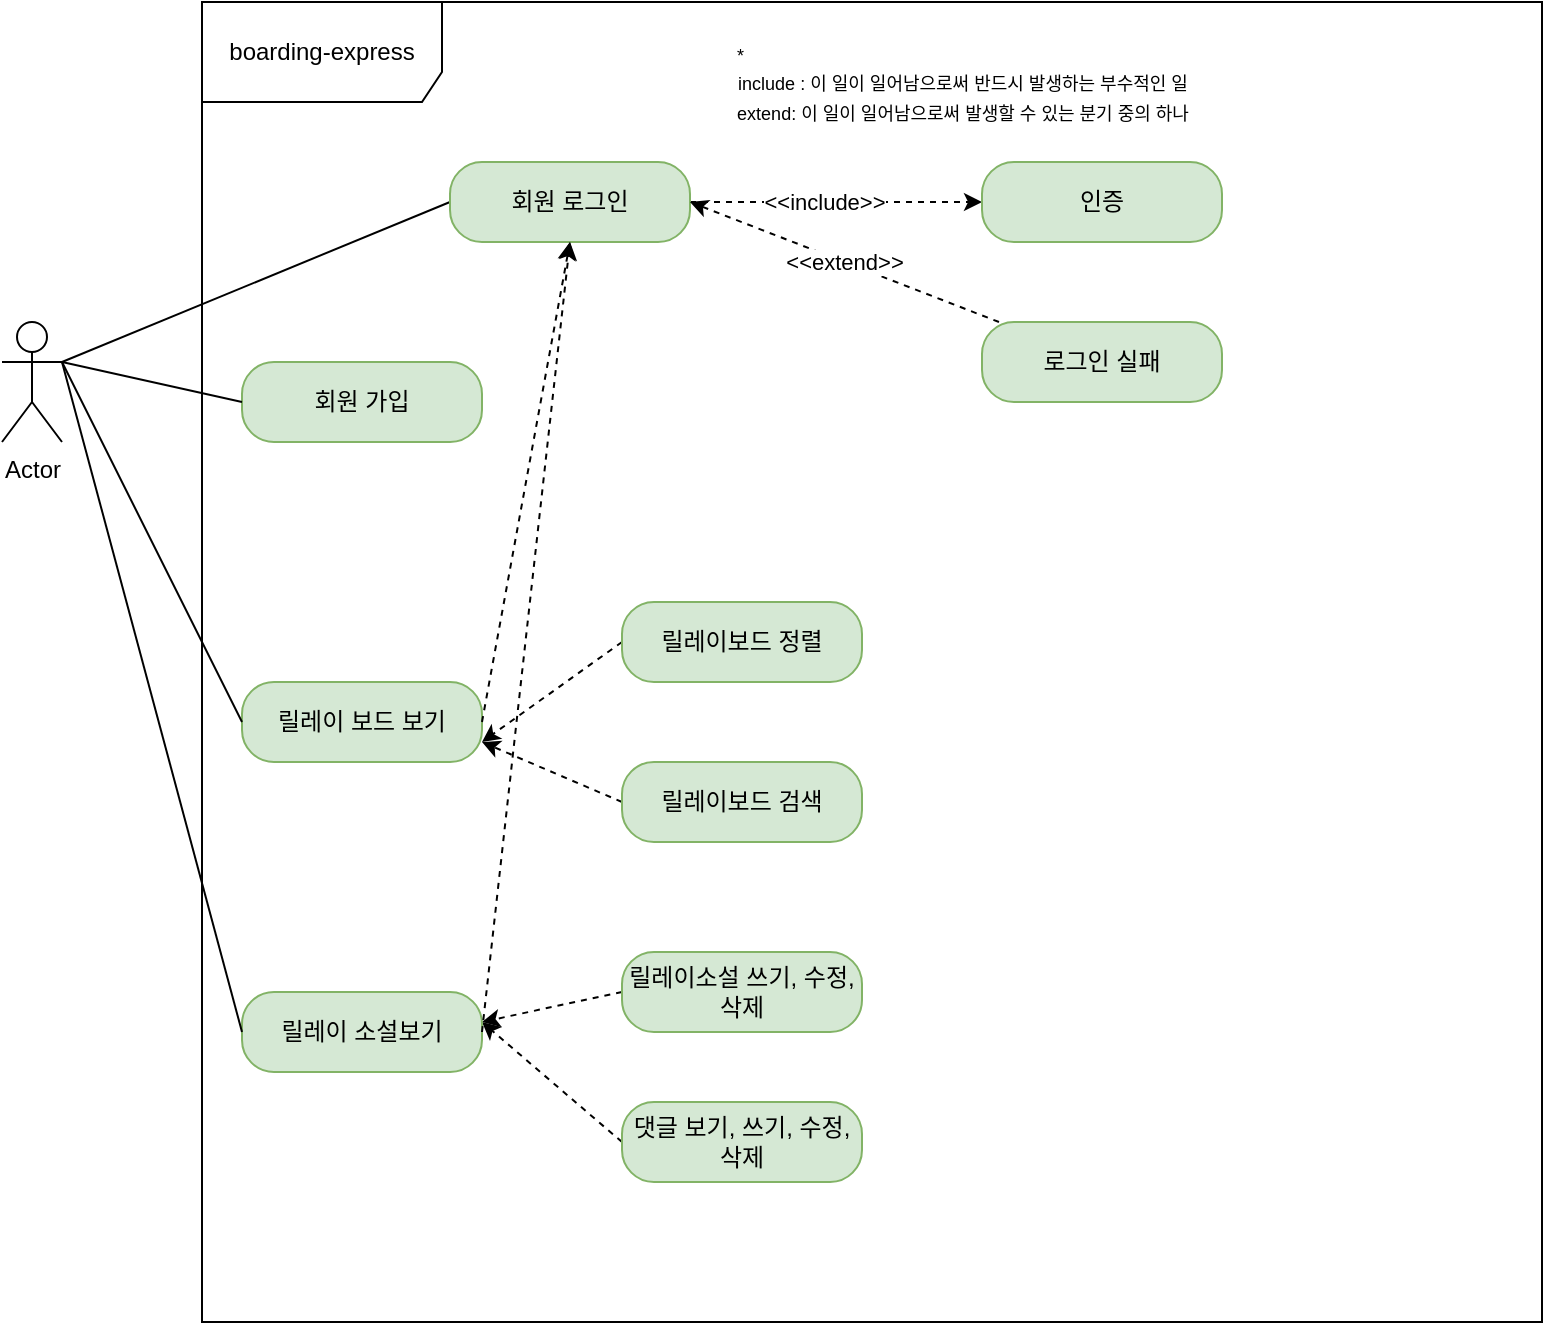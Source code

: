 <mxfile version="20.8.3" type="github">
  <diagram id="MYT1-YTAsDDfwerzHbvg" name="페이지-1">
    <mxGraphModel dx="676" dy="660" grid="1" gridSize="10" guides="1" tooltips="1" connect="1" arrows="1" fold="1" page="1" pageScale="1" pageWidth="827" pageHeight="1169" math="0" shadow="0">
      <root>
        <mxCell id="0" />
        <mxCell id="1" parent="0" />
        <mxCell id="i8UvRj9loqyy-tUFS08U-14" value="" style="rounded=0;orthogonalLoop=1;jettySize=auto;html=1;entryX=0;entryY=0.5;entryDx=0;entryDy=0;endArrow=none;endFill=0;exitX=1;exitY=0.333;exitDx=0;exitDy=0;exitPerimeter=0;" edge="1" parent="1" source="i8UvRj9loqyy-tUFS08U-1" target="i8UvRj9loqyy-tUFS08U-3">
          <mxGeometry relative="1" as="geometry" />
        </mxCell>
        <mxCell id="i8UvRj9loqyy-tUFS08U-1" value="Actor" style="shape=umlActor;verticalLabelPosition=bottom;verticalAlign=top;html=1;outlineConnect=0;" vertex="1" parent="1">
          <mxGeometry x="70" y="230" width="30" height="60" as="geometry" />
        </mxCell>
        <mxCell id="i8UvRj9loqyy-tUFS08U-2" value="boarding-express" style="shape=umlFrame;whiteSpace=wrap;html=1;width=120;height=50;" vertex="1" parent="1">
          <mxGeometry x="170" y="70" width="670" height="660" as="geometry" />
        </mxCell>
        <mxCell id="i8UvRj9loqyy-tUFS08U-17" style="edgeStyle=none;rounded=0;orthogonalLoop=1;jettySize=auto;html=1;entryX=0;entryY=0.5;entryDx=0;entryDy=0;endArrow=classic;endFill=1;dashed=1;" edge="1" parent="1" source="i8UvRj9loqyy-tUFS08U-3" target="i8UvRj9loqyy-tUFS08U-8">
          <mxGeometry relative="1" as="geometry" />
        </mxCell>
        <mxCell id="i8UvRj9loqyy-tUFS08U-18" value="&amp;lt;&amp;lt;include&amp;gt;&amp;gt;" style="edgeLabel;html=1;align=center;verticalAlign=middle;resizable=0;points=[];" vertex="1" connectable="0" parent="i8UvRj9loqyy-tUFS08U-17">
          <mxGeometry x="-0.417" y="1" relative="1" as="geometry">
            <mxPoint x="24" y="1" as="offset" />
          </mxGeometry>
        </mxCell>
        <mxCell id="i8UvRj9loqyy-tUFS08U-3" value="회원 로그인" style="rounded=1;whiteSpace=wrap;html=1;arcSize=40;fillColor=#d5e8d4;strokeColor=#82b366;" vertex="1" parent="1">
          <mxGeometry x="294" y="150" width="120" height="40" as="geometry" />
        </mxCell>
        <mxCell id="i8UvRj9loqyy-tUFS08U-5" value="회원 가입" style="rounded=1;whiteSpace=wrap;html=1;arcSize=40;fillColor=#d5e8d4;strokeColor=#82b366;" vertex="1" parent="1">
          <mxGeometry x="190" y="250" width="120" height="40" as="geometry" />
        </mxCell>
        <mxCell id="i8UvRj9loqyy-tUFS08U-6" value="릴레이 보드 보기" style="rounded=1;whiteSpace=wrap;html=1;arcSize=40;fillColor=#d5e8d4;strokeColor=#82b366;" vertex="1" parent="1">
          <mxGeometry x="190" y="410" width="120" height="40" as="geometry" />
        </mxCell>
        <mxCell id="i8UvRj9loqyy-tUFS08U-8" value="인증" style="rounded=1;whiteSpace=wrap;html=1;arcSize=40;fillColor=#d5e8d4;strokeColor=#82b366;" vertex="1" parent="1">
          <mxGeometry x="560" y="150" width="120" height="40" as="geometry" />
        </mxCell>
        <mxCell id="i8UvRj9loqyy-tUFS08U-19" value="&amp;lt;&amp;lt;extend&amp;gt;&amp;gt;" style="edgeStyle=none;rounded=0;orthogonalLoop=1;jettySize=auto;html=1;entryX=1;entryY=0.5;entryDx=0;entryDy=0;dashed=1;endArrow=classic;endFill=1;" edge="1" parent="1" source="i8UvRj9loqyy-tUFS08U-9" target="i8UvRj9loqyy-tUFS08U-3">
          <mxGeometry relative="1" as="geometry" />
        </mxCell>
        <mxCell id="i8UvRj9loqyy-tUFS08U-9" value="로그인 실패" style="rounded=1;whiteSpace=wrap;html=1;arcSize=40;fillColor=#d5e8d4;strokeColor=#82b366;" vertex="1" parent="1">
          <mxGeometry x="560" y="230" width="120" height="40" as="geometry" />
        </mxCell>
        <mxCell id="i8UvRj9loqyy-tUFS08U-27" style="edgeStyle=none;rounded=0;orthogonalLoop=1;jettySize=auto;html=1;exitX=0;exitY=0.5;exitDx=0;exitDy=0;entryX=1;entryY=0.75;entryDx=0;entryDy=0;dashed=1;fontSize=9;endArrow=classic;endFill=1;" edge="1" parent="1" source="i8UvRj9loqyy-tUFS08U-10" target="i8UvRj9loqyy-tUFS08U-6">
          <mxGeometry relative="1" as="geometry" />
        </mxCell>
        <mxCell id="i8UvRj9loqyy-tUFS08U-10" value="릴레이보드 정렬" style="rounded=1;whiteSpace=wrap;html=1;arcSize=40;fillColor=#d5e8d4;strokeColor=#82b366;" vertex="1" parent="1">
          <mxGeometry x="380" y="370" width="120" height="40" as="geometry" />
        </mxCell>
        <mxCell id="i8UvRj9loqyy-tUFS08U-28" style="edgeStyle=none;rounded=0;orthogonalLoop=1;jettySize=auto;html=1;exitX=0;exitY=0.5;exitDx=0;exitDy=0;dashed=1;fontSize=9;endArrow=classic;endFill=1;" edge="1" parent="1" source="i8UvRj9loqyy-tUFS08U-11">
          <mxGeometry relative="1" as="geometry">
            <mxPoint x="310" y="440" as="targetPoint" />
          </mxGeometry>
        </mxCell>
        <mxCell id="i8UvRj9loqyy-tUFS08U-11" value="릴레이보드 검색" style="rounded=1;whiteSpace=wrap;html=1;arcSize=40;fillColor=#d5e8d4;strokeColor=#82b366;" vertex="1" parent="1">
          <mxGeometry x="380" y="450" width="120" height="40" as="geometry" />
        </mxCell>
        <mxCell id="i8UvRj9loqyy-tUFS08U-29" style="edgeStyle=none;rounded=0;orthogonalLoop=1;jettySize=auto;html=1;exitX=0;exitY=0.5;exitDx=0;exitDy=0;dashed=1;fontSize=9;endArrow=classic;endFill=1;" edge="1" parent="1" source="i8UvRj9loqyy-tUFS08U-12">
          <mxGeometry relative="1" as="geometry">
            <mxPoint x="310" y="580" as="targetPoint" />
          </mxGeometry>
        </mxCell>
        <mxCell id="i8UvRj9loqyy-tUFS08U-12" value="릴레이소설 쓰기, 수정, 삭제" style="rounded=1;whiteSpace=wrap;html=1;arcSize=40;fillColor=#d5e8d4;strokeColor=#82b366;" vertex="1" parent="1">
          <mxGeometry x="380" y="545" width="120" height="40" as="geometry" />
        </mxCell>
        <mxCell id="i8UvRj9loqyy-tUFS08U-30" style="edgeStyle=none;rounded=0;orthogonalLoop=1;jettySize=auto;html=1;exitX=0;exitY=0.5;exitDx=0;exitDy=0;dashed=1;fontSize=9;endArrow=classic;endFill=1;" edge="1" parent="1" source="i8UvRj9loqyy-tUFS08U-13">
          <mxGeometry relative="1" as="geometry">
            <mxPoint x="310" y="580" as="targetPoint" />
          </mxGeometry>
        </mxCell>
        <mxCell id="i8UvRj9loqyy-tUFS08U-13" value="댓글 보기, 쓰기, 수정, 삭제" style="rounded=1;whiteSpace=wrap;html=1;arcSize=40;fillColor=#d5e8d4;strokeColor=#82b366;" vertex="1" parent="1">
          <mxGeometry x="380" y="620" width="120" height="40" as="geometry" />
        </mxCell>
        <mxCell id="i8UvRj9loqyy-tUFS08U-15" value="" style="rounded=0;orthogonalLoop=1;jettySize=auto;html=1;entryX=0;entryY=0.5;entryDx=0;entryDy=0;endArrow=none;endFill=0;exitX=1;exitY=0.333;exitDx=0;exitDy=0;exitPerimeter=0;" edge="1" parent="1" source="i8UvRj9loqyy-tUFS08U-1" target="i8UvRj9loqyy-tUFS08U-5">
          <mxGeometry relative="1" as="geometry">
            <mxPoint x="110" y="264" as="sourcePoint" />
            <mxPoint x="304" y="180" as="targetPoint" />
          </mxGeometry>
        </mxCell>
        <mxCell id="i8UvRj9loqyy-tUFS08U-16" value="" style="rounded=0;orthogonalLoop=1;jettySize=auto;html=1;endArrow=none;endFill=0;entryX=0;entryY=0.5;entryDx=0;entryDy=0;" edge="1" parent="1" target="i8UvRj9loqyy-tUFS08U-6">
          <mxGeometry relative="1" as="geometry">
            <mxPoint x="100" y="250" as="sourcePoint" />
            <mxPoint x="314" y="190" as="targetPoint" />
          </mxGeometry>
        </mxCell>
        <mxCell id="i8UvRj9loqyy-tUFS08U-20" value="&lt;div style=&quot;text-align: left;&quot;&gt;&lt;span style=&quot;font-size: 9px; background-color: initial;&quot;&gt;*&lt;/span&gt;&lt;/div&gt;&lt;font style=&quot;font-size: 9px;&quot;&gt;include : 이 일이 일어남으로써 반드시 발생하는 부수적인 일&lt;br style=&quot;font-size: 9px;&quot;&gt;extend: 이 일이 일어남으로써 발생할 수 있는 분기 중의 하나&lt;/font&gt;" style="text;html=1;align=center;verticalAlign=middle;resizable=0;points=[];autosize=1;strokeColor=none;fillColor=none;" vertex="1" parent="1">
          <mxGeometry x="420" y="80" width="260" height="60" as="geometry" />
        </mxCell>
        <mxCell id="i8UvRj9loqyy-tUFS08U-21" value="릴레이 소설보기" style="rounded=1;whiteSpace=wrap;html=1;arcSize=40;fillColor=#d5e8d4;strokeColor=#82b366;" vertex="1" parent="1">
          <mxGeometry x="190" y="565" width="120" height="40" as="geometry" />
        </mxCell>
        <mxCell id="i8UvRj9loqyy-tUFS08U-22" value="" style="rounded=0;orthogonalLoop=1;jettySize=auto;html=1;endArrow=none;endFill=0;entryX=0;entryY=0.5;entryDx=0;entryDy=0;exitX=1;exitY=0.333;exitDx=0;exitDy=0;exitPerimeter=0;" edge="1" parent="1" source="i8UvRj9loqyy-tUFS08U-1" target="i8UvRj9loqyy-tUFS08U-21">
          <mxGeometry relative="1" as="geometry">
            <mxPoint x="110" y="260" as="sourcePoint" />
            <mxPoint x="200" y="360" as="targetPoint" />
          </mxGeometry>
        </mxCell>
        <mxCell id="i8UvRj9loqyy-tUFS08U-24" style="edgeStyle=none;rounded=0;orthogonalLoop=1;jettySize=auto;html=1;dashed=1;fontSize=9;endArrow=classic;endFill=1;entryX=0.5;entryY=1;entryDx=0;entryDy=0;exitX=1;exitY=0.5;exitDx=0;exitDy=0;" edge="1" parent="1" source="i8UvRj9loqyy-tUFS08U-6" target="i8UvRj9loqyy-tUFS08U-3">
          <mxGeometry relative="1" as="geometry">
            <mxPoint x="310.0" y="360" as="sourcePoint" />
            <mxPoint x="372.4" y="300" as="targetPoint" />
          </mxGeometry>
        </mxCell>
        <mxCell id="i8UvRj9loqyy-tUFS08U-25" style="edgeStyle=none;rounded=0;orthogonalLoop=1;jettySize=auto;html=1;dashed=1;fontSize=9;endArrow=classic;endFill=1;exitX=1;exitY=0.5;exitDx=0;exitDy=0;entryX=0.5;entryY=1;entryDx=0;entryDy=0;" edge="1" parent="1" source="i8UvRj9loqyy-tUFS08U-21" target="i8UvRj9loqyy-tUFS08U-3">
          <mxGeometry relative="1" as="geometry">
            <mxPoint x="320" y="370" as="sourcePoint" />
            <mxPoint x="350" y="190" as="targetPoint" />
          </mxGeometry>
        </mxCell>
      </root>
    </mxGraphModel>
  </diagram>
</mxfile>
